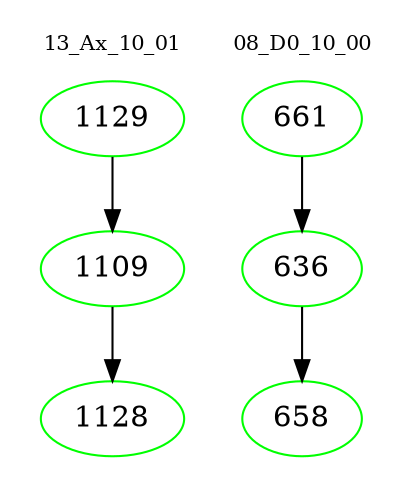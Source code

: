 digraph{
subgraph cluster_0 {
color = white
label = "13_Ax_10_01";
fontsize=10;
T0_1129 [label="1129", color="green"]
T0_1129 -> T0_1109 [color="black"]
T0_1109 [label="1109", color="green"]
T0_1109 -> T0_1128 [color="black"]
T0_1128 [label="1128", color="green"]
}
subgraph cluster_1 {
color = white
label = "08_D0_10_00";
fontsize=10;
T1_661 [label="661", color="green"]
T1_661 -> T1_636 [color="black"]
T1_636 [label="636", color="green"]
T1_636 -> T1_658 [color="black"]
T1_658 [label="658", color="green"]
}
}
